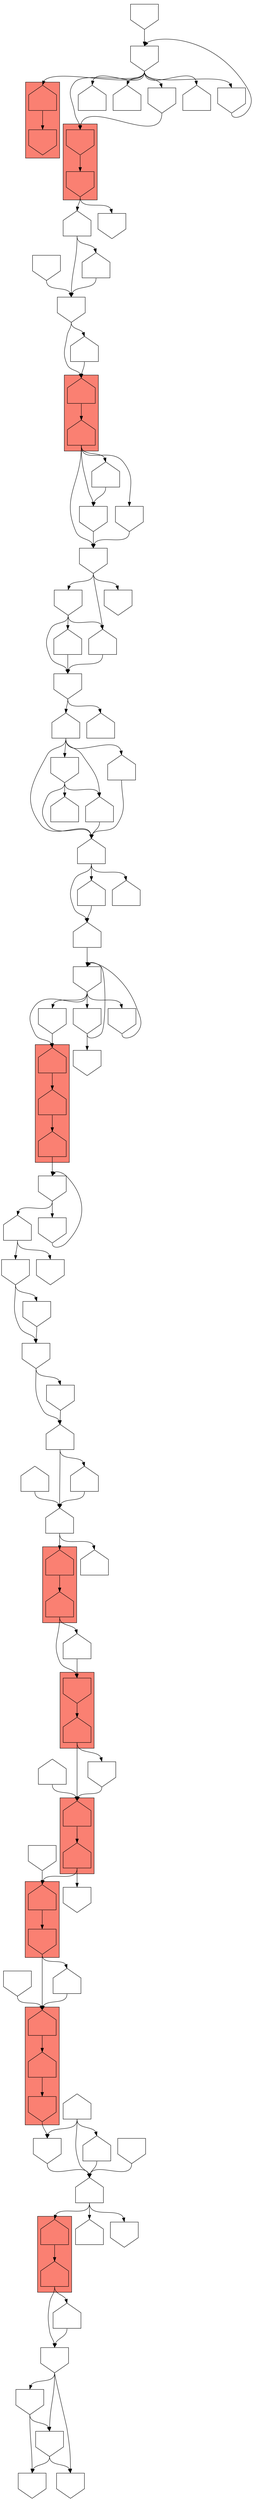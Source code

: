 digraph asm {
	edge [headport=n,tailport=s];
subgraph cluster_C5989_7274 {
	5989 [label="",height=1,width=1,shape=house];
	7274 [label="",height=1,width=1,shape=invhouse];
	style=filled;
	fillcolor=salmon;
}
subgraph cluster_C8959_4911 {
	8959 [label="",height=1,width=1,shape=invhouse];
	4911 [label="",height=1,width=1,shape=invhouse];
	style=filled;
	fillcolor=salmon;
}
subgraph cluster_C20140_21153 {
	20140 [label="",height=1,width=1,shape=house];
	21153 [label="",height=1,width=1,shape=house];
	style=filled;
	fillcolor=salmon;
}
subgraph cluster_C3368_859_10507 {
	3368 [label="",height=1,width=1,shape=house];
	859 [label="",height=1,width=1,shape=house];
	10507 [label="",height=1,width=1,shape=house];
	style=filled;
	fillcolor=salmon;
}
subgraph cluster_C11562_19808 {
	11562 [label="",height=1,width=1,shape=house];
	19808 [label="",height=1,width=1,shape=house];
	style=filled;
	fillcolor=salmon;
}
subgraph cluster_C6705_14584 {
	6705 [label="",height=1,width=1,shape=invhouse];
	14584 [label="",height=1,width=1,shape=house];
	style=filled;
	fillcolor=salmon;
}
subgraph cluster_C1912_3462 {
	1912 [label="",height=1,width=1,shape=house];
	3462 [label="",height=1,width=1,shape=house];
	style=filled;
	fillcolor=salmon;
}
subgraph cluster_C20455_4324 {
	20455 [label="",height=1,width=1,shape=house];
	4324 [label="",height=1,width=1,shape=invhouse];
	style=filled;
	fillcolor=salmon;
}
subgraph cluster_C1722_11918_16014 {
	1722 [label="",height=1,width=1,shape=house];
	11918 [label="",height=1,width=1,shape=house];
	16014 [label="",height=1,width=1,shape=invhouse];
	style=filled;
	fillcolor=salmon;
}
subgraph cluster_C1246_6798 {
	1246 [label="",height=1,width=1,shape=house];
	6798 [label="",height=1,width=1,shape=house];
	style=filled;
	fillcolor=salmon;
}
	19361 [label="",height=1,width=1,shape=invhouse];
	4936 [label="",height=1,width=1,shape=house];
	8676 [label="",height=1,width=1,shape=house];
	14852 [label="",height=1,width=1,shape=house];
	7588 [label="",height=1,width=1,shape=invhouse];
	16962 [label="",height=1,width=1,shape=house];
	4269 [label="",height=1,width=1,shape=invhouse];
	12058 [label="",height=1,width=1,shape=invhouse];
	305 [label="",height=1,width=1,shape=invhouse];
	245 [label="",height=1,width=1,shape=house];
	2246 [label="",height=1,width=1,shape=house];
	5437 [label="",height=1,width=1,shape=house];
	21547 [label="",height=1,width=1,shape=invhouse];
	11048 [label="",height=1,width=1,shape=invhouse];
	3717 [label="",height=1,width=1,shape=house];
	7668 [label="",height=1,width=1,shape=invhouse];
	5798 [label="",height=1,width=1,shape=invhouse];
	2970 [label="",height=1,width=1,shape=house];
	3547 [label="",height=1,width=1,shape=house];
	17861 [label="",height=1,width=1,shape=invhouse];
	17604 [label="",height=1,width=1,shape=invhouse];
	4312 [label="",height=1,width=1,shape=house];
	705 [label="",height=1,width=1,shape=invhouse];
	10100 [label="",height=1,width=1,shape=invhouse];
	5168 [label="",height=1,width=1,shape=invhouse];
	16222 [label="",height=1,width=1,shape=invhouse];
	16849 [label="",height=1,width=1,shape=invhouse];
	16544 [label="",height=1,width=1,shape=house];
	8139 [label="",height=1,width=1,shape=house];
	10076 [label="",height=1,width=1,shape=invhouse];
	15450 [label="",height=1,width=1,shape=house];
	17682 [label="",height=1,width=1,shape=house];
	16156 [label="",height=1,width=1,shape=invhouse];
	16180 [label="",height=1,width=1,shape=invhouse];
	16191 [label="",height=1,width=1,shape=house];
	17871 [label="",height=1,width=1,shape=invhouse];
	14560 [label="",height=1,width=1,shape=house];
	14624 [label="",height=1,width=1,shape=invhouse];
	14296 [label="",height=1,width=1,shape=house];
	17988 [label="",height=1,width=1,shape=house];
	14137 [label="",height=1,width=1,shape=house];
	14164 [label="",height=1,width=1,shape=house];
	7669 [label="",height=1,width=1,shape=invhouse];
	18599 [label="",height=1,width=1,shape=invhouse];
	10161 [label="",height=1,width=1,shape=invhouse];
	12097 [label="",height=1,width=1,shape=invhouse];
	9749 [label="",height=1,width=1,shape=invhouse];
	6400 [label="",height=1,width=1,shape=invhouse];
	12600 [label="",height=1,width=1,shape=invhouse];
	12785 [label="",height=1,width=1,shape=invhouse];
	8302 [label="",height=1,width=1,shape=house];
	15039 [label="",height=1,width=1,shape=house];
	9484 [label="",height=1,width=1,shape=invhouse];
	7351 [label="",height=1,width=1,shape=house];
	14249 [label="",height=1,width=1,shape=house];
	15176 [label="",height=1,width=1,shape=house];
	5369 [label="",height=1,width=1,shape=house];
	13250 [label="",height=1,width=1,shape=house];
	16834 [label="",height=1,width=1,shape=house];
	15396 [label="",height=1,width=1,shape=invhouse];
	10121 [label="",height=1,width=1,shape=invhouse];
	14371 [label="",height=1,width=1,shape=house];
	16301 [label="",height=1,width=1,shape=invhouse];
	10587 [label="",height=1,width=1,shape=house];
	16555 [label="",height=1,width=1,shape=invhouse];
	18628 [label="",height=1,width=1,shape=invhouse];
	13427 [label="",height=1,width=1,shape=invhouse];
	9323 [label="",height=1,width=1,shape=house];
	9412 [label="",height=1,width=1,shape=invhouse];
	16155 [label="",height=1,width=1,shape=invhouse];
	5989 -> 7274
	19361 -> 4936
	19361 -> 5989
	19361 -> 8676
	19361 -> 8959
	19361 -> 9323
	19361 -> 9412
	19361 -> 13427
	8959 -> 4911
	4911 -> 14852
	4911 -> 18628
	14852 -> 7588
	14852 -> 10587
	7588 -> 16962
	7588 -> 20140
	16962 -> 20140
	20140 -> 21153
	21153 -> 4269
	21153 -> 10121
	21153 -> 14371
	21153 -> 16301
	4269 -> 12058
	4269 -> 13250
	4269 -> 15396
	12058 -> 305
	12058 -> 13250
	12058 -> 16834
	305 -> 245
	305 -> 5369
	245 -> 2246
	245 -> 9484
	245 -> 14249
	245 -> 15176
	2246 -> 5437
	2246 -> 8302
	2246 -> 15039
	5437 -> 21547
	21547 -> 3368
	21547 -> 6400
	21547 -> 9749
	21547 -> 12785
	3368 -> 859
	859 -> 10507
	10507 -> 11048
	11048 -> 3717
	11048 -> 12097
	3717 -> 7668
	3717 -> 10161
	7668 -> 5798
	7668 -> 18599
	5798 -> 2970
	5798 -> 7669
	2970 -> 3547
	2970 -> 14164
	3547 -> 11562
	3547 -> 17988
	11562 -> 19808
	19808 -> 6705
	19808 -> 14296
	6705 -> 14584
	14584 -> 1912
	14584 -> 14624
	1912 -> 3462
	3462 -> 17861
	3462 -> 20455
	20455 -> 4324
	4324 -> 1722
	4324 -> 16191
	1722 -> 11918
	11918 -> 16014
	16014 -> 17604
	17604 -> 4312
	4312 -> 1246
	4312 -> 8139
	4312 -> 10076
	1246 -> 6798
	6798 -> 705
	6798 -> 16544
	705 -> 10100
	705 -> 16222
	705 -> 16849
	10100 -> 5168
	10100 -> 16222
	16222 -> 5168
	16222 -> 16849
	16544 -> 705
	15450 -> 4312
	15450 -> 17604
	15450 -> 17682
	17682 -> 4312
	16156 -> 4312
	16180 -> 1722
	16191 -> 1722
	17871 -> 20455
	14560 -> 1912
	14624 -> 1912
	14296 -> 6705
	14137 -> 3547
	14164 -> 3547
	7669 -> 2970
	18599 -> 5798
	12097 -> 11048
	9749 -> 3368
	6400 -> 12600
	6400 -> 21547
	12785 -> 21547
	8302 -> 5437
	9484 -> 2246
	9484 -> 7351
	9484 -> 14249
	14249 -> 2246
	15176 -> 2246
	13250 -> 305
	16834 -> 305
	10121 -> 4269
	14371 -> 10121
	16301 -> 4269
	10587 -> 7588
	16555 -> 7588
	13427 -> 8959
	9412 -> 19361
	16155 -> 19361
}